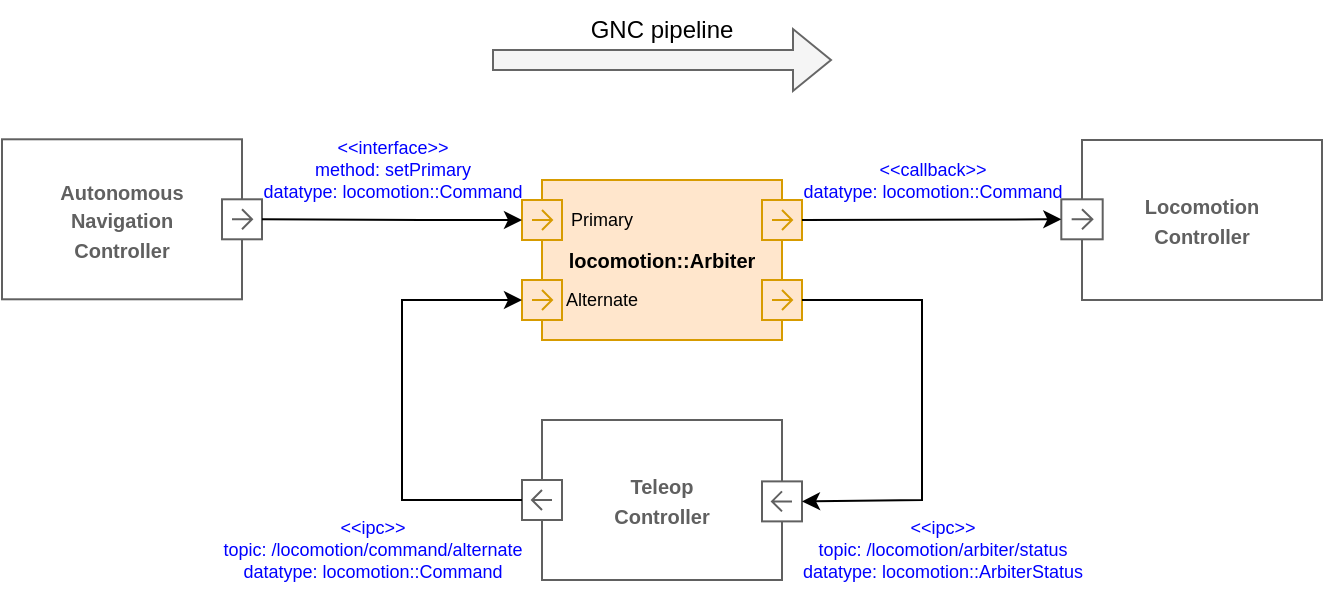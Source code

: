 <mxfile version="28.0.4">
  <diagram name="Page-1" id="h9Fu1T1iGzOCEMohWCH5">
    <mxGraphModel dx="947" dy="631" grid="1" gridSize="10" guides="1" tooltips="1" connect="1" arrows="1" fold="1" page="1" pageScale="1" pageWidth="827" pageHeight="1169" math="0" shadow="0">
      <root>
        <mxCell id="0" />
        <mxCell id="1" parent="0" />
        <mxCell id="ELLcUYjGjxYWiDp_643C-23" value="&lt;font style=&quot;font-size: 10px;&quot;&gt;&lt;b&gt;locomotion::Arbiter&lt;/b&gt;&lt;/font&gt;" style="rounded=0;whiteSpace=wrap;html=1;fillColor=#ffe6cc;strokeColor=#d79b00;" parent="1" vertex="1">
          <mxGeometry x="330" y="360" width="120" height="80" as="geometry" />
        </mxCell>
        <mxCell id="ELLcUYjGjxYWiDp_643C-2" value="&lt;font&gt;&amp;lt;&amp;lt;ipc&amp;gt;&amp;gt;&lt;/font&gt;&lt;div&gt;&lt;font&gt;topic: /locomotion/command/alternate&lt;/font&gt;&lt;/div&gt;&lt;div&gt;&lt;font&gt;datatype: locomotion::Command&lt;/font&gt;&lt;/div&gt;" style="text;html=1;align=center;verticalAlign=middle;resizable=0;points=[];autosize=1;strokeColor=none;fillColor=none;fontSize=9;fontColor=#0000FF;" parent="1" vertex="1">
          <mxGeometry x="160" y="520" width="170" height="50" as="geometry" />
        </mxCell>
        <mxCell id="ELLcUYjGjxYWiDp_643C-4" value="&lt;font&gt;&amp;lt;&amp;lt;ipc&amp;gt;&amp;gt;&lt;/font&gt;&lt;div&gt;&lt;font&gt;topic: /locomotion/arbiter/status&lt;/font&gt;&lt;/div&gt;&lt;div&gt;&lt;font&gt;datatype: locomotion::ArbiterStatus&lt;/font&gt;&lt;/div&gt;" style="text;html=1;align=center;verticalAlign=middle;resizable=0;points=[];autosize=1;strokeColor=none;fillColor=none;fontSize=9;fontColor=#0000FF;" parent="1" vertex="1">
          <mxGeometry x="450" y="520" width="160" height="50" as="geometry" />
        </mxCell>
        <mxCell id="ELLcUYjGjxYWiDp_643C-10" value="" style="html=1;shape=mxgraph.sysml.port;sysMLPortType=flowN;rotation=90;fillColor=#ffe6cc;strokeColor=#d79b00;" parent="1" vertex="1">
          <mxGeometry x="320" y="370" width="20" height="20" as="geometry" />
        </mxCell>
        <mxCell id="ELLcUYjGjxYWiDp_643C-21" value="" style="html=1;shape=mxgraph.sysml.port;sysMLPortType=flowN;rotation=90;fillColor=#ffe6cc;strokeColor=#d79b00;" parent="1" vertex="1">
          <mxGeometry x="440" y="370" width="20" height="20" as="geometry" />
        </mxCell>
        <mxCell id="ELLcUYjGjxYWiDp_643C-22" value="" style="html=1;shape=mxgraph.sysml.port;sysMLPortType=flowN;rotation=90;fillColor=#ffe6cc;strokeColor=#d79b00;" parent="1" vertex="1">
          <mxGeometry x="320" y="410" width="20" height="20" as="geometry" />
        </mxCell>
        <mxCell id="ELLcUYjGjxYWiDp_643C-25" value="" style="html=1;shape=mxgraph.sysml.port;sysMLPortType=flowN;rotation=90;fillColor=#ffe6cc;strokeColor=#d79b00;" parent="1" vertex="1">
          <mxGeometry x="440" y="410" width="20" height="20" as="geometry" />
        </mxCell>
        <mxCell id="ELLcUYjGjxYWiDp_643C-27" value="&lt;font color=&quot;#606060&quot;&gt;&lt;span style=&quot;font-size: 10px;&quot;&gt;&lt;b&gt;Autonomous&lt;/b&gt;&lt;/span&gt;&lt;/font&gt;&lt;div&gt;&lt;font color=&quot;#606060&quot;&gt;&lt;span style=&quot;font-size: 10px;&quot;&gt;&lt;b&gt;Navigation&lt;/b&gt;&lt;/span&gt;&lt;/font&gt;&lt;/div&gt;&lt;div&gt;&lt;font color=&quot;#606060&quot;&gt;&lt;span style=&quot;font-size: 10px;&quot;&gt;&lt;b&gt;Controller&lt;/b&gt;&lt;/span&gt;&lt;/font&gt;&lt;/div&gt;" style="rounded=0;whiteSpace=wrap;html=1;strokeColor=#606060;" parent="1" vertex="1">
          <mxGeometry x="60" y="339.65" width="120" height="80" as="geometry" />
        </mxCell>
        <mxCell id="ELLcUYjGjxYWiDp_643C-29" value="" style="html=1;shape=mxgraph.sysml.port;sysMLPortType=flowN;rotation=90;strokeColor=#606060;" parent="1" vertex="1">
          <mxGeometry x="170" y="369.65" width="20" height="20" as="geometry" />
        </mxCell>
        <mxCell id="ELLcUYjGjxYWiDp_643C-38" value="&lt;font color=&quot;#606060&quot;&gt;&lt;span style=&quot;font-size: 10px;&quot;&gt;&lt;b&gt;Teleop&lt;/b&gt;&lt;/span&gt;&lt;/font&gt;&lt;div&gt;&lt;font color=&quot;#606060&quot;&gt;&lt;span style=&quot;font-size: 10px;&quot;&gt;&lt;b&gt;Controller&lt;/b&gt;&lt;/span&gt;&lt;/font&gt;&lt;/div&gt;" style="rounded=0;whiteSpace=wrap;html=1;strokeColor=#606060;" parent="1" vertex="1">
          <mxGeometry x="330" y="480.0" width="120" height="80" as="geometry" />
        </mxCell>
        <mxCell id="ELLcUYjGjxYWiDp_643C-41" value="&lt;div&gt;&lt;font style=&quot;font-size: 10px; color: rgb(96, 96, 96);&quot;&gt;&lt;b style=&quot;&quot;&gt;Locomotion&lt;/b&gt;&lt;/font&gt;&lt;div&gt;&lt;font style=&quot;font-size: 10px; color: rgb(96, 96, 96);&quot;&gt;&lt;b style=&quot;&quot;&gt;Controller&lt;/b&gt;&lt;/font&gt;&lt;/div&gt;&lt;/div&gt;" style="rounded=0;whiteSpace=wrap;html=1;strokeColor=#606060;" parent="1" vertex="1">
          <mxGeometry x="600" y="340.0" width="120" height="80" as="geometry" />
        </mxCell>
        <mxCell id="ELLcUYjGjxYWiDp_643C-43" value="" style="html=1;shape=mxgraph.sysml.port;sysMLPortType=flowN;rotation=90;strokeColor=#606060;" parent="1" vertex="1">
          <mxGeometry x="590" y="369.31" width="20" height="20.69" as="geometry" />
        </mxCell>
        <mxCell id="ELLcUYjGjxYWiDp_643C-46" value="" style="html=1;shape=mxgraph.sysml.port;sysMLPortType=flowN;rotation=-90;strokeColor=#606060;" parent="1" vertex="1">
          <mxGeometry x="440" y="510.69" width="20" height="20" as="geometry" />
        </mxCell>
        <mxCell id="ELLcUYjGjxYWiDp_643C-49" value="Alternate" style="text;html=1;align=center;verticalAlign=middle;whiteSpace=wrap;rounded=0;fontSize=9;" parent="1" vertex="1">
          <mxGeometry x="340" y="407.5" width="40" height="25" as="geometry" />
        </mxCell>
        <mxCell id="ELLcUYjGjxYWiDp_643C-50" value="Primary" style="text;html=1;align=center;verticalAlign=middle;whiteSpace=wrap;rounded=0;fontSize=9;" parent="1" vertex="1">
          <mxGeometry x="340" y="367.5" width="40" height="25" as="geometry" />
        </mxCell>
        <mxCell id="uhKVJ_zDEWpFfmcihKgR-4" value="&lt;font&gt;&amp;lt;&amp;lt;interface&amp;gt;&amp;gt;&lt;/font&gt;&lt;div&gt;&lt;font&gt;method: setPrimary&lt;/font&gt;&lt;/div&gt;&lt;div&gt;&lt;font&gt;datatype: locomotion::Command&lt;/font&gt;&lt;/div&gt;" style="text;html=1;align=center;verticalAlign=middle;resizable=0;points=[];autosize=1;strokeColor=none;fillColor=none;fontSize=9;fontColor=#0000FF;" parent="1" vertex="1">
          <mxGeometry x="180" y="330" width="150" height="50" as="geometry" />
        </mxCell>
        <mxCell id="nOyQm7GMKlgaKv8V2z_0-5" value="" style="endArrow=classic;html=1;rounded=0;exitX=0.5;exitY=0;exitDx=0;exitDy=0;exitPerimeter=0;entryX=0.5;entryY=1;entryDx=0;entryDy=0;entryPerimeter=0;" parent="1" source="ELLcUYjGjxYWiDp_643C-21" target="ELLcUYjGjxYWiDp_643C-43" edge="1">
          <mxGeometry width="50" height="50" relative="1" as="geometry">
            <mxPoint x="660" y="590" as="sourcePoint" />
            <mxPoint x="710" y="540" as="targetPoint" />
          </mxGeometry>
        </mxCell>
        <mxCell id="nOyQm7GMKlgaKv8V2z_0-7" value="&lt;font&gt;&amp;lt;&amp;lt;callback&amp;gt;&amp;gt;&lt;/font&gt;&lt;div&gt;&lt;font&gt;datatype: locomotion::Command&lt;/font&gt;&lt;/div&gt;" style="text;html=1;align=center;verticalAlign=middle;resizable=0;points=[];autosize=1;strokeColor=none;fillColor=none;fontSize=9;fontColor=#0000FF;" parent="1" vertex="1">
          <mxGeometry x="450" y="340" width="150" height="40" as="geometry" />
        </mxCell>
        <mxCell id="nOyQm7GMKlgaKv8V2z_0-8" value="" style="html=1;shape=mxgraph.sysml.port;sysMLPortType=flowN;rotation=-90;strokeColor=#606060;" parent="1" vertex="1">
          <mxGeometry x="320" y="510.0" width="20" height="20" as="geometry" />
        </mxCell>
        <mxCell id="nOyQm7GMKlgaKv8V2z_0-10" value="" style="endArrow=classic;html=1;rounded=0;entryX=0.5;entryY=1;entryDx=0;entryDy=0;entryPerimeter=0;exitX=0.5;exitY=0;exitDx=0;exitDy=0;exitPerimeter=0;strokeWidth=1;" parent="1" source="ELLcUYjGjxYWiDp_643C-29" target="ELLcUYjGjxYWiDp_643C-10" edge="1">
          <mxGeometry width="50" height="50" relative="1" as="geometry">
            <mxPoint x="660" y="590" as="sourcePoint" />
            <mxPoint x="710" y="540" as="targetPoint" />
            <Array as="points">
              <mxPoint x="270" y="380" />
            </Array>
          </mxGeometry>
        </mxCell>
        <mxCell id="QTAasbSB_oblZXM-6ObG-1" value="" style="endArrow=classic;html=1;rounded=0;entryX=0.5;entryY=1;entryDx=0;entryDy=0;entryPerimeter=0;exitX=0.5;exitY=0;exitDx=0;exitDy=0;exitPerimeter=0;" parent="1" source="ELLcUYjGjxYWiDp_643C-25" target="ELLcUYjGjxYWiDp_643C-46" edge="1">
          <mxGeometry width="50" height="50" relative="1" as="geometry">
            <mxPoint x="370" y="590" as="sourcePoint" />
            <mxPoint x="420" y="540" as="targetPoint" />
            <Array as="points">
              <mxPoint x="520" y="420" />
              <mxPoint x="520" y="520" />
            </Array>
          </mxGeometry>
        </mxCell>
        <mxCell id="QTAasbSB_oblZXM-6ObG-2" value="" style="endArrow=classic;html=1;rounded=0;entryX=0.5;entryY=1;entryDx=0;entryDy=0;entryPerimeter=0;exitX=0.5;exitY=0;exitDx=0;exitDy=0;exitPerimeter=0;" parent="1" source="nOyQm7GMKlgaKv8V2z_0-8" target="ELLcUYjGjxYWiDp_643C-22" edge="1">
          <mxGeometry width="50" height="50" relative="1" as="geometry">
            <mxPoint x="370" y="590" as="sourcePoint" />
            <mxPoint x="420" y="540" as="targetPoint" />
            <Array as="points">
              <mxPoint x="260" y="520" />
              <mxPoint x="260" y="420" />
            </Array>
          </mxGeometry>
        </mxCell>
        <mxCell id="QTAasbSB_oblZXM-6ObG-3" value="GNC pipeline" style="text;html=1;align=center;verticalAlign=middle;whiteSpace=wrap;rounded=0;" parent="1" vertex="1">
          <mxGeometry x="335" y="270" width="110" height="30" as="geometry" />
        </mxCell>
        <mxCell id="QTAasbSB_oblZXM-6ObG-4" value="" style="shape=flexArrow;endArrow=classic;html=1;rounded=0;fillColor=#f5f5f5;strokeColor=#666666;" parent="1" edge="1">
          <mxGeometry width="50" height="50" relative="1" as="geometry">
            <mxPoint x="305" y="300" as="sourcePoint" />
            <mxPoint x="475" y="300" as="targetPoint" />
          </mxGeometry>
        </mxCell>
      </root>
    </mxGraphModel>
  </diagram>
</mxfile>
